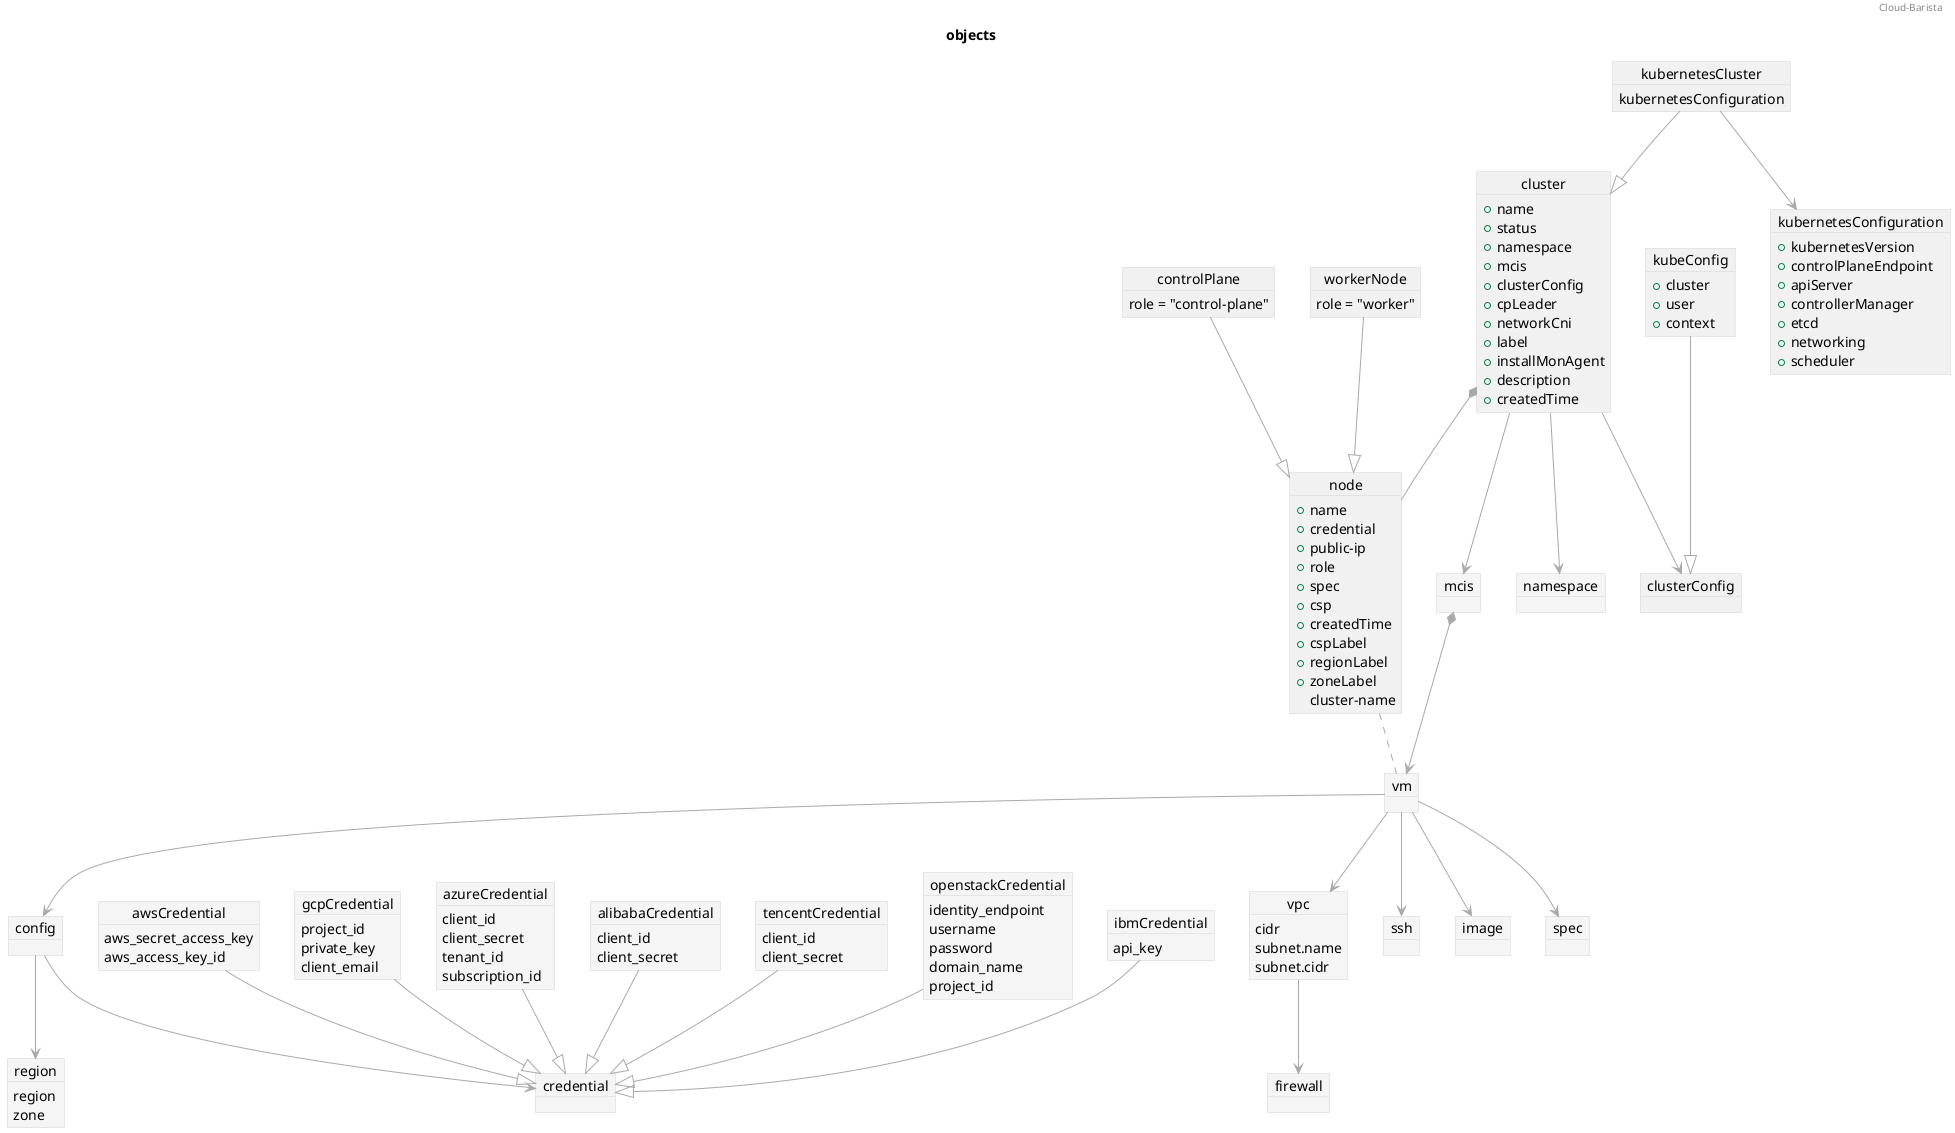 @startuml

header Cloud-Barista
title objects
skinparam object {
	' backgroundColor	GreenYellow
	ArrowColor		DarkGray
	BorderColor		LightGray
}

' # spider ----------------
object region #WhiteSmoke {
	region
	zone
}
object credential #WhiteSmoke {
}
object awsCredential #WhiteSmoke {
	aws_secret_access_key
	aws_access_key_id
}
object gcpCredential #WhiteSmoke {
	project_id
	private_key
	client_email
}
object azureCredential #WhiteSmoke {
	client_id
	client_secret
	tenant_id	
	subscription_id
}
object alibabaCredential #WhiteSmoke {
	client_id
	client_secret
}
object tencentCredential #WhiteSmoke {
	client_id
	client_secret
}
object openstackCredential #WhiteSmoke {
	identity_endpoint
	username
	password
	domain_name
	project_id
}
object ibmCredential #WhiteSmoke {
	api_key
}

object config #WhiteSmoke {
}
object vm #WhiteSmoke {
}
' }
awsCredential	--|>	credential
gcpCredential	--|>	credential
azureCredential	--|>	credential
alibabaCredential	--|>	credential
tencentCredential	--|>	credential
openstackCredential	--|>	credential
ibmCredential   --|>	credential
config			-->		credential
config			-->		region

' # tumblebug ----------------
object namespace #WhiteSmoke {
}
object vpc #WhiteSmoke {
	cidr
	subnet.name
	subnet.cidr
}
object firewall #WhiteSmoke {
}
object ssh #WhiteSmoke {
}
object image #WhiteSmoke {
}
object spec #WhiteSmoke {
}
object mcis #WhiteSmoke {
}

vpc		-->		firewall
vm		-->		vpc
vm		-->		config
vm		-->		ssh
vm		-->		image
vm		-->		spec
mcis	*-->	vm


' # mcks ----------------
object cluster {
	+name
	+status
	+namespace
	+mcis
	+clusterConfig
	+cpLeader
	+networkCni
	+label
	+installMonAgent
	+description
	+createdTime
}
object kubernetesCluster {
	kubernetesConfiguration
}

object kubernetesConfiguration {
	+kubernetesVersion
	+controlPlaneEndpoint
	+apiServer
	+controllerManager
	+etcd
	+networking
	+scheduler
}
object node  {
	+name
	+credential
	+public-ip
	+role
	+spec
	+csp
	+createdTime
	+cspLabel
	+regionLabel
	+zoneLabel
	cluster-name
}
object controlPlane  {
	role = "control-plane"
}
object workerNode  {
	role = "worker"
}

controlPlane	--|>	node
workerNode		--|>	node


object clusterConfig  {
}

object kubeConfig  {
	+cluster
	+user
	+context
}

cluster		-->	 	namespace
cluster		*--		node
cluster		-->		mcis
cluster		-->		clusterConfig

kubernetesCluster	--|>	cluster
kubernetesCluster	-->		kubernetesConfiguration
node				..		vm

kubeConfig		--|>	clusterConfig


'' # mcks controller ----------------
'object clusterDeployment #GreenYellow {
'	+namespace
'	+mcis
'	+controlPlaneCount
'	+wokrerCount
'}
'object nodeSet #GreenYellow {
'	+replicas
'}


'clusterDeployment	-->		cluster
'clusterDeployment	..>		mcis
'nodeSet				*-->	node
'nodeSet				..		clusterDeployment

@enduml